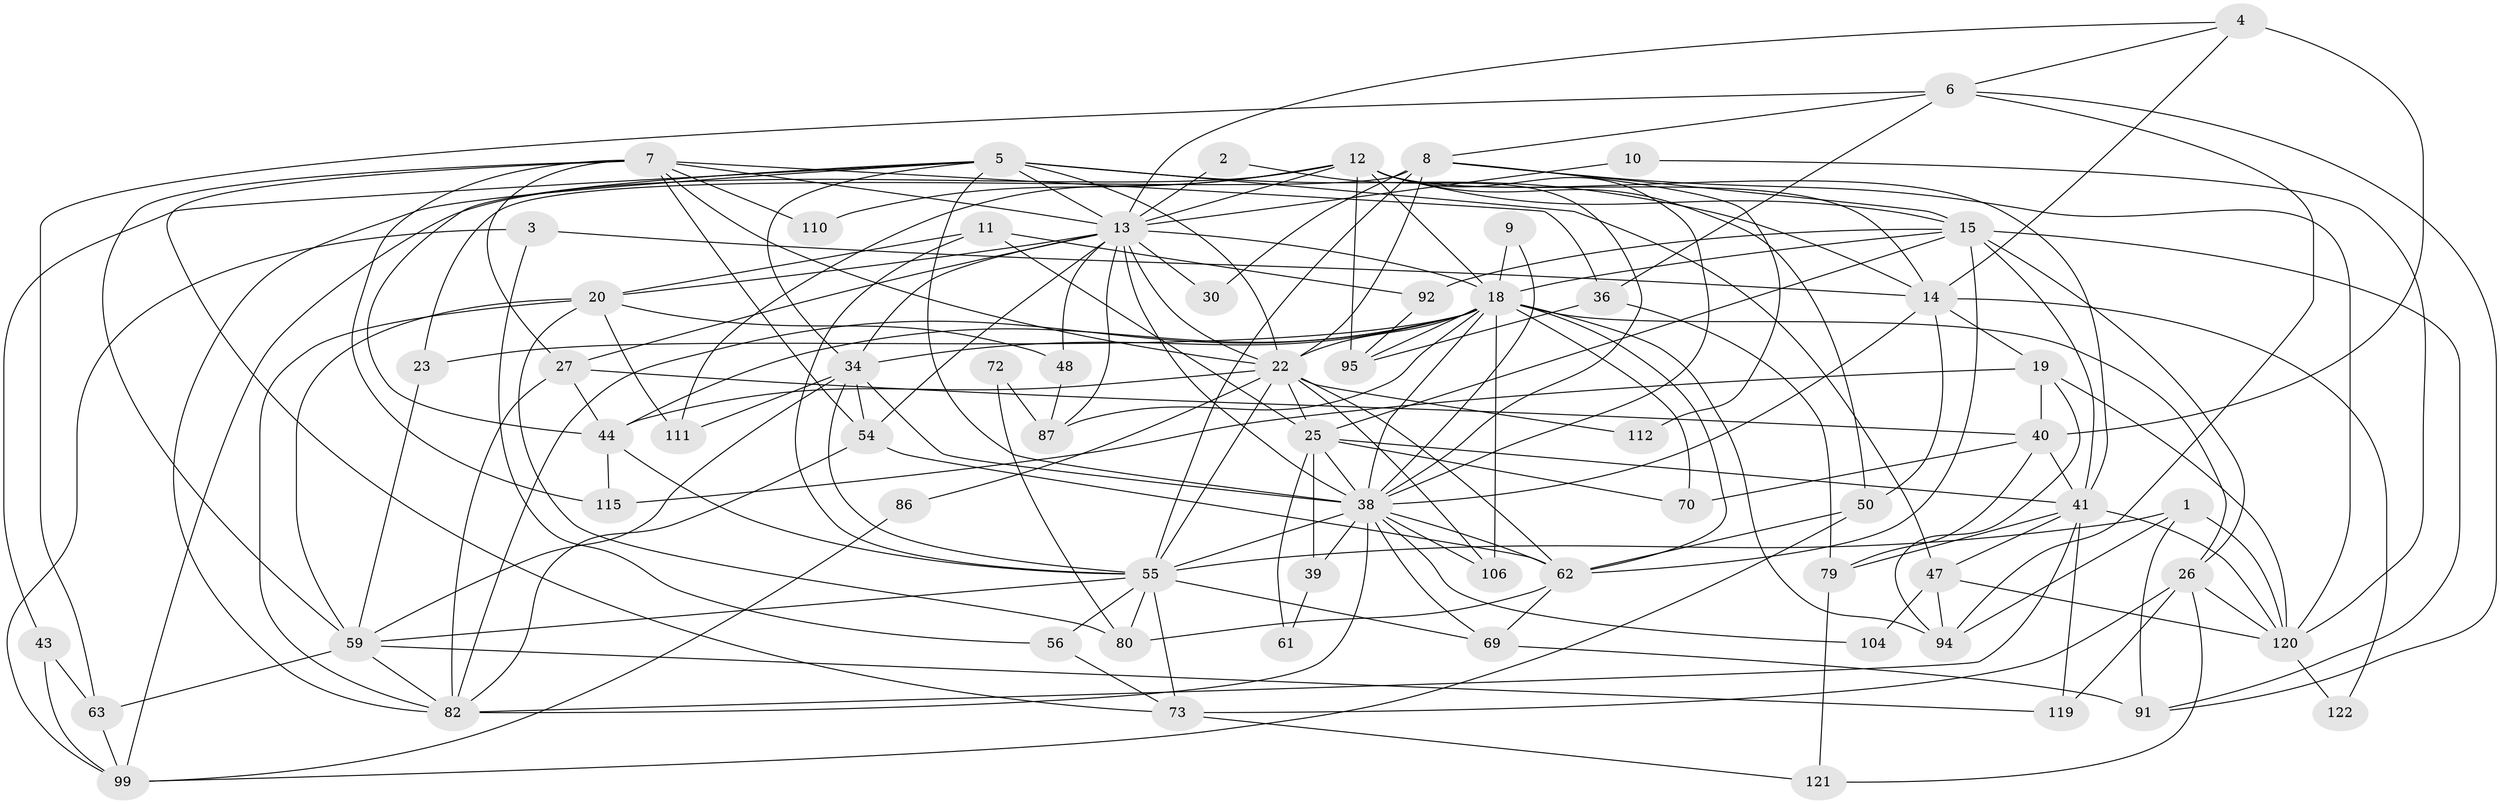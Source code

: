 // original degree distribution, {4: 0.2803030303030303, 2: 0.10606060606060606, 3: 0.32575757575757575, 5: 0.12121212121212122, 6: 0.10606060606060606, 7: 0.03787878787878788, 8: 0.022727272727272728}
// Generated by graph-tools (version 1.1) at 2025/14/03/09/25 04:14:53]
// undirected, 66 vertices, 180 edges
graph export_dot {
graph [start="1"]
  node [color=gray90,style=filled];
  1;
  2;
  3;
  4 [super="+77"];
  5 [super="+45+17"];
  6 [super="+16"];
  7 [super="+66"];
  8 [super="+29+21"];
  9;
  10;
  11 [super="+58"];
  12 [super="+124+24"];
  13 [super="+75"];
  14 [super="+90+78"];
  15 [super="+33+52"];
  18 [super="+35+28+88"];
  19 [super="+42"];
  20 [super="+53+31+60"];
  22 [super="+103"];
  23 [super="+118"];
  25 [super="+32+97"];
  26 [super="+85"];
  27 [super="+125"];
  30;
  34 [super="+93"];
  36;
  38 [super="+76+46"];
  39;
  40;
  41 [super="+65"];
  43;
  44;
  47 [super="+98"];
  48;
  50;
  54;
  55 [super="+68+57"];
  56;
  59 [super="+83"];
  61;
  62 [super="+96"];
  63 [super="+123"];
  69 [super="+130"];
  70;
  72;
  73 [super="+132"];
  79;
  80;
  82 [super="+109"];
  86;
  87;
  91;
  92;
  94;
  95;
  99 [super="+105"];
  104;
  106;
  110;
  111;
  112;
  115 [super="+117"];
  119;
  120 [super="+126+131"];
  121;
  122;
  1 -- 94;
  1 -- 91;
  1 -- 120;
  1 -- 55;
  2 -- 38;
  2 -- 13;
  3 -- 56;
  3 -- 99;
  3 -- 14;
  4 -- 40;
  4 -- 6;
  4 -- 14;
  4 -- 13;
  5 -- 34;
  5 -- 43;
  5 -- 82;
  5 -- 22;
  5 -- 14 [weight=2];
  5 -- 38;
  5 -- 44;
  5 -- 47;
  5 -- 13;
  6 -- 63;
  6 -- 91;
  6 -- 94;
  6 -- 36;
  6 -- 8;
  7 -- 110;
  7 -- 36;
  7 -- 73;
  7 -- 54;
  7 -- 59;
  7 -- 115;
  7 -- 13;
  7 -- 27;
  7 -- 22;
  8 -- 23 [weight=2];
  8 -- 30;
  8 -- 120;
  8 -- 112;
  8 -- 55 [weight=2];
  8 -- 22;
  8 -- 15 [weight=2];
  9 -- 18;
  9 -- 38;
  10 -- 120;
  10 -- 13;
  11 -- 92;
  11 -- 25;
  11 -- 20;
  11 -- 55;
  12 -- 14;
  12 -- 38;
  12 -- 41;
  12 -- 110;
  12 -- 95;
  12 -- 18;
  12 -- 50;
  12 -- 99;
  12 -- 13;
  12 -- 111;
  12 -- 15;
  13 -- 54;
  13 -- 30;
  13 -- 38 [weight=3];
  13 -- 34 [weight=2];
  13 -- 48;
  13 -- 20;
  13 -- 87;
  13 -- 27;
  13 -- 22;
  13 -- 18;
  14 -- 122;
  14 -- 19;
  14 -- 38 [weight=3];
  14 -- 50;
  15 -- 26;
  15 -- 25;
  15 -- 41;
  15 -- 92;
  15 -- 18 [weight=2];
  15 -- 91;
  15 -- 62;
  18 -- 95;
  18 -- 106;
  18 -- 22 [weight=2];
  18 -- 94;
  18 -- 38 [weight=2];
  18 -- 70;
  18 -- 44;
  18 -- 23;
  18 -- 87;
  18 -- 26;
  18 -- 62;
  18 -- 34;
  18 -- 82;
  19 -- 40;
  19 -- 115;
  19 -- 120;
  19 -- 94;
  20 -- 111;
  20 -- 48;
  20 -- 80;
  20 -- 82;
  20 -- 59;
  22 -- 44;
  22 -- 86;
  22 -- 55;
  22 -- 25;
  22 -- 112;
  22 -- 106;
  22 -- 62;
  23 -- 59;
  25 -- 70;
  25 -- 39;
  25 -- 61;
  25 -- 38;
  25 -- 41;
  26 -- 119;
  26 -- 121;
  26 -- 120;
  26 -- 73;
  27 -- 44;
  27 -- 40;
  27 -- 82;
  34 -- 38;
  34 -- 54;
  34 -- 55 [weight=2];
  34 -- 59;
  34 -- 111;
  36 -- 95;
  36 -- 79;
  38 -- 106 [weight=2];
  38 -- 104;
  38 -- 39;
  38 -- 82;
  38 -- 55 [weight=2];
  38 -- 62;
  38 -- 69;
  39 -- 61;
  40 -- 70;
  40 -- 79;
  40 -- 41;
  41 -- 79;
  41 -- 120;
  41 -- 119;
  41 -- 82;
  41 -- 47;
  43 -- 99;
  43 -- 63;
  44 -- 115 [weight=2];
  44 -- 55;
  47 -- 120;
  47 -- 104;
  47 -- 94;
  48 -- 87;
  50 -- 99;
  50 -- 62;
  54 -- 62;
  54 -- 82;
  55 -- 59;
  55 -- 80;
  55 -- 69;
  55 -- 73;
  55 -- 56;
  56 -- 73;
  59 -- 63 [weight=2];
  59 -- 82;
  59 -- 119;
  62 -- 69;
  62 -- 80;
  63 -- 99;
  69 -- 91;
  72 -- 87;
  72 -- 80;
  73 -- 121;
  79 -- 121;
  86 -- 99;
  92 -- 95;
  120 -- 122;
}
